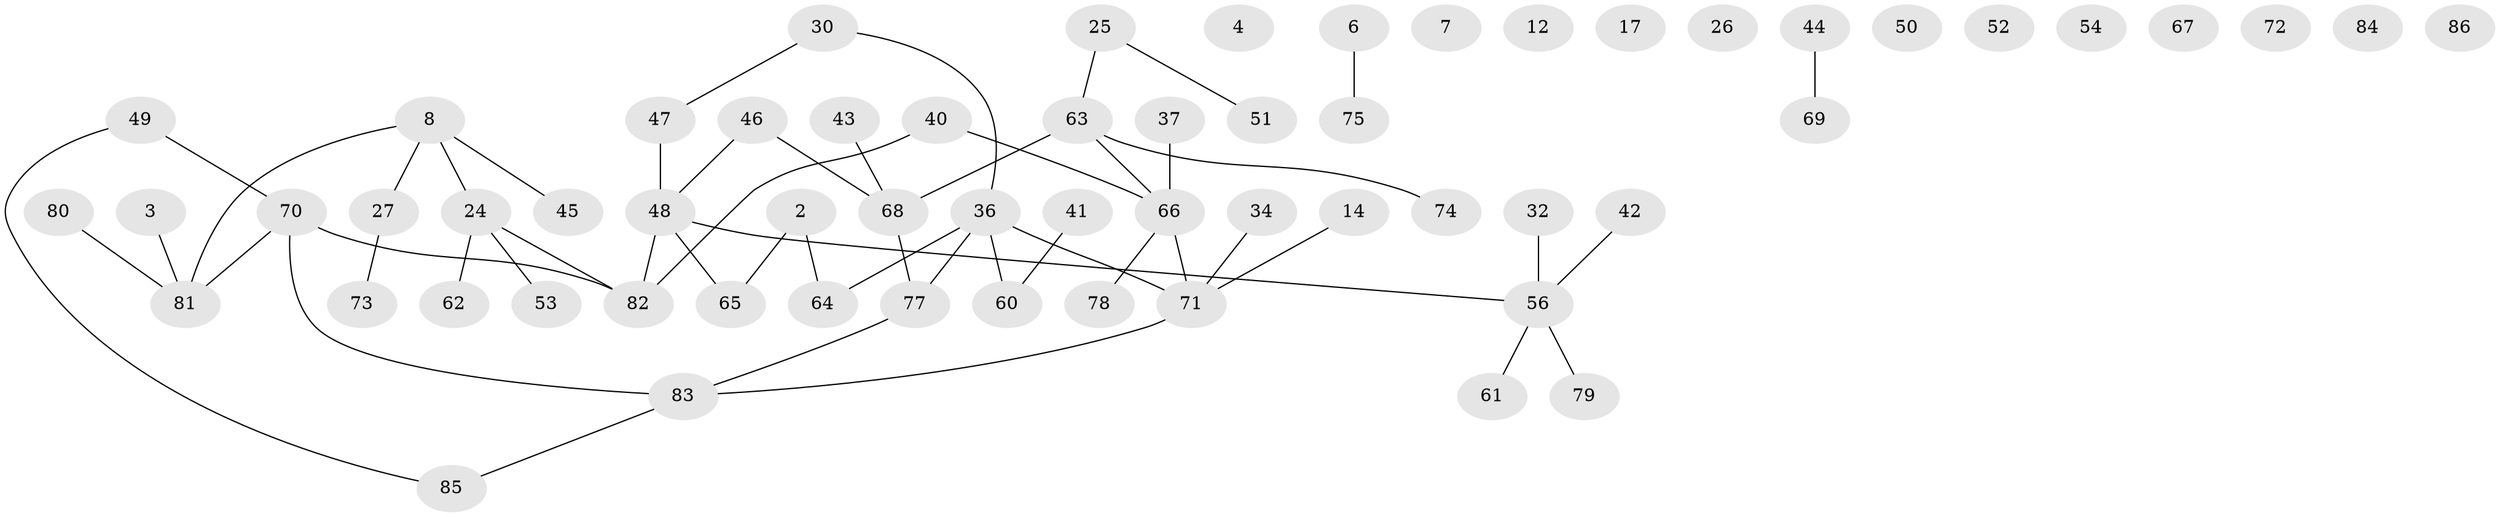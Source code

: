 // original degree distribution, {2: 0.2441860465116279, 1: 0.32558139534883723, 0: 0.13953488372093023, 4: 0.08139534883720931, 3: 0.1511627906976744, 5: 0.05813953488372093}
// Generated by graph-tools (version 1.1) at 2025/43/03/04/25 21:43:01]
// undirected, 60 vertices, 53 edges
graph export_dot {
graph [start="1"]
  node [color=gray90,style=filled];
  2;
  3;
  4;
  6;
  7;
  8;
  12;
  14;
  17;
  24;
  25;
  26;
  27;
  30;
  32;
  34;
  36 [super="+13+18"];
  37;
  40 [super="+21"];
  41;
  42;
  43;
  44;
  45;
  46;
  47;
  48 [super="+16+39"];
  49 [super="+22"];
  50;
  51;
  52;
  53;
  54;
  56 [super="+35"];
  60;
  61;
  62;
  63 [super="+15+5+58"];
  64;
  65;
  66;
  67;
  68;
  69;
  70 [super="+19+29+38"];
  71 [super="+1+11"];
  72;
  73;
  74;
  75;
  77 [super="+33+31+76"];
  78;
  79;
  80;
  81;
  82 [super="+10"];
  83 [super="+23+55+59+28"];
  84;
  85;
  86;
  2 -- 64;
  2 -- 65;
  3 -- 81;
  6 -- 75;
  8 -- 24;
  8 -- 27;
  8 -- 45;
  8 -- 81;
  14 -- 71;
  24 -- 53;
  24 -- 62;
  24 -- 82;
  25 -- 51;
  25 -- 63;
  27 -- 73;
  30 -- 47;
  30 -- 36;
  32 -- 56;
  34 -- 71;
  36 -- 60;
  36 -- 71 [weight=2];
  36 -- 64;
  36 -- 77;
  37 -- 66;
  40 -- 66;
  40 -- 82;
  41 -- 60;
  42 -- 56;
  43 -- 68;
  44 -- 69;
  46 -- 68;
  46 -- 48;
  47 -- 48;
  48 -- 65;
  48 -- 82;
  48 -- 56;
  49 -- 85;
  49 -- 70;
  56 -- 61;
  56 -- 79;
  63 -- 68 [weight=2];
  63 -- 66;
  63 -- 74;
  66 -- 78;
  66 -- 71;
  68 -- 77;
  70 -- 81;
  70 -- 82;
  70 -- 83;
  71 -- 83;
  77 -- 83;
  80 -- 81;
  83 -- 85;
}
